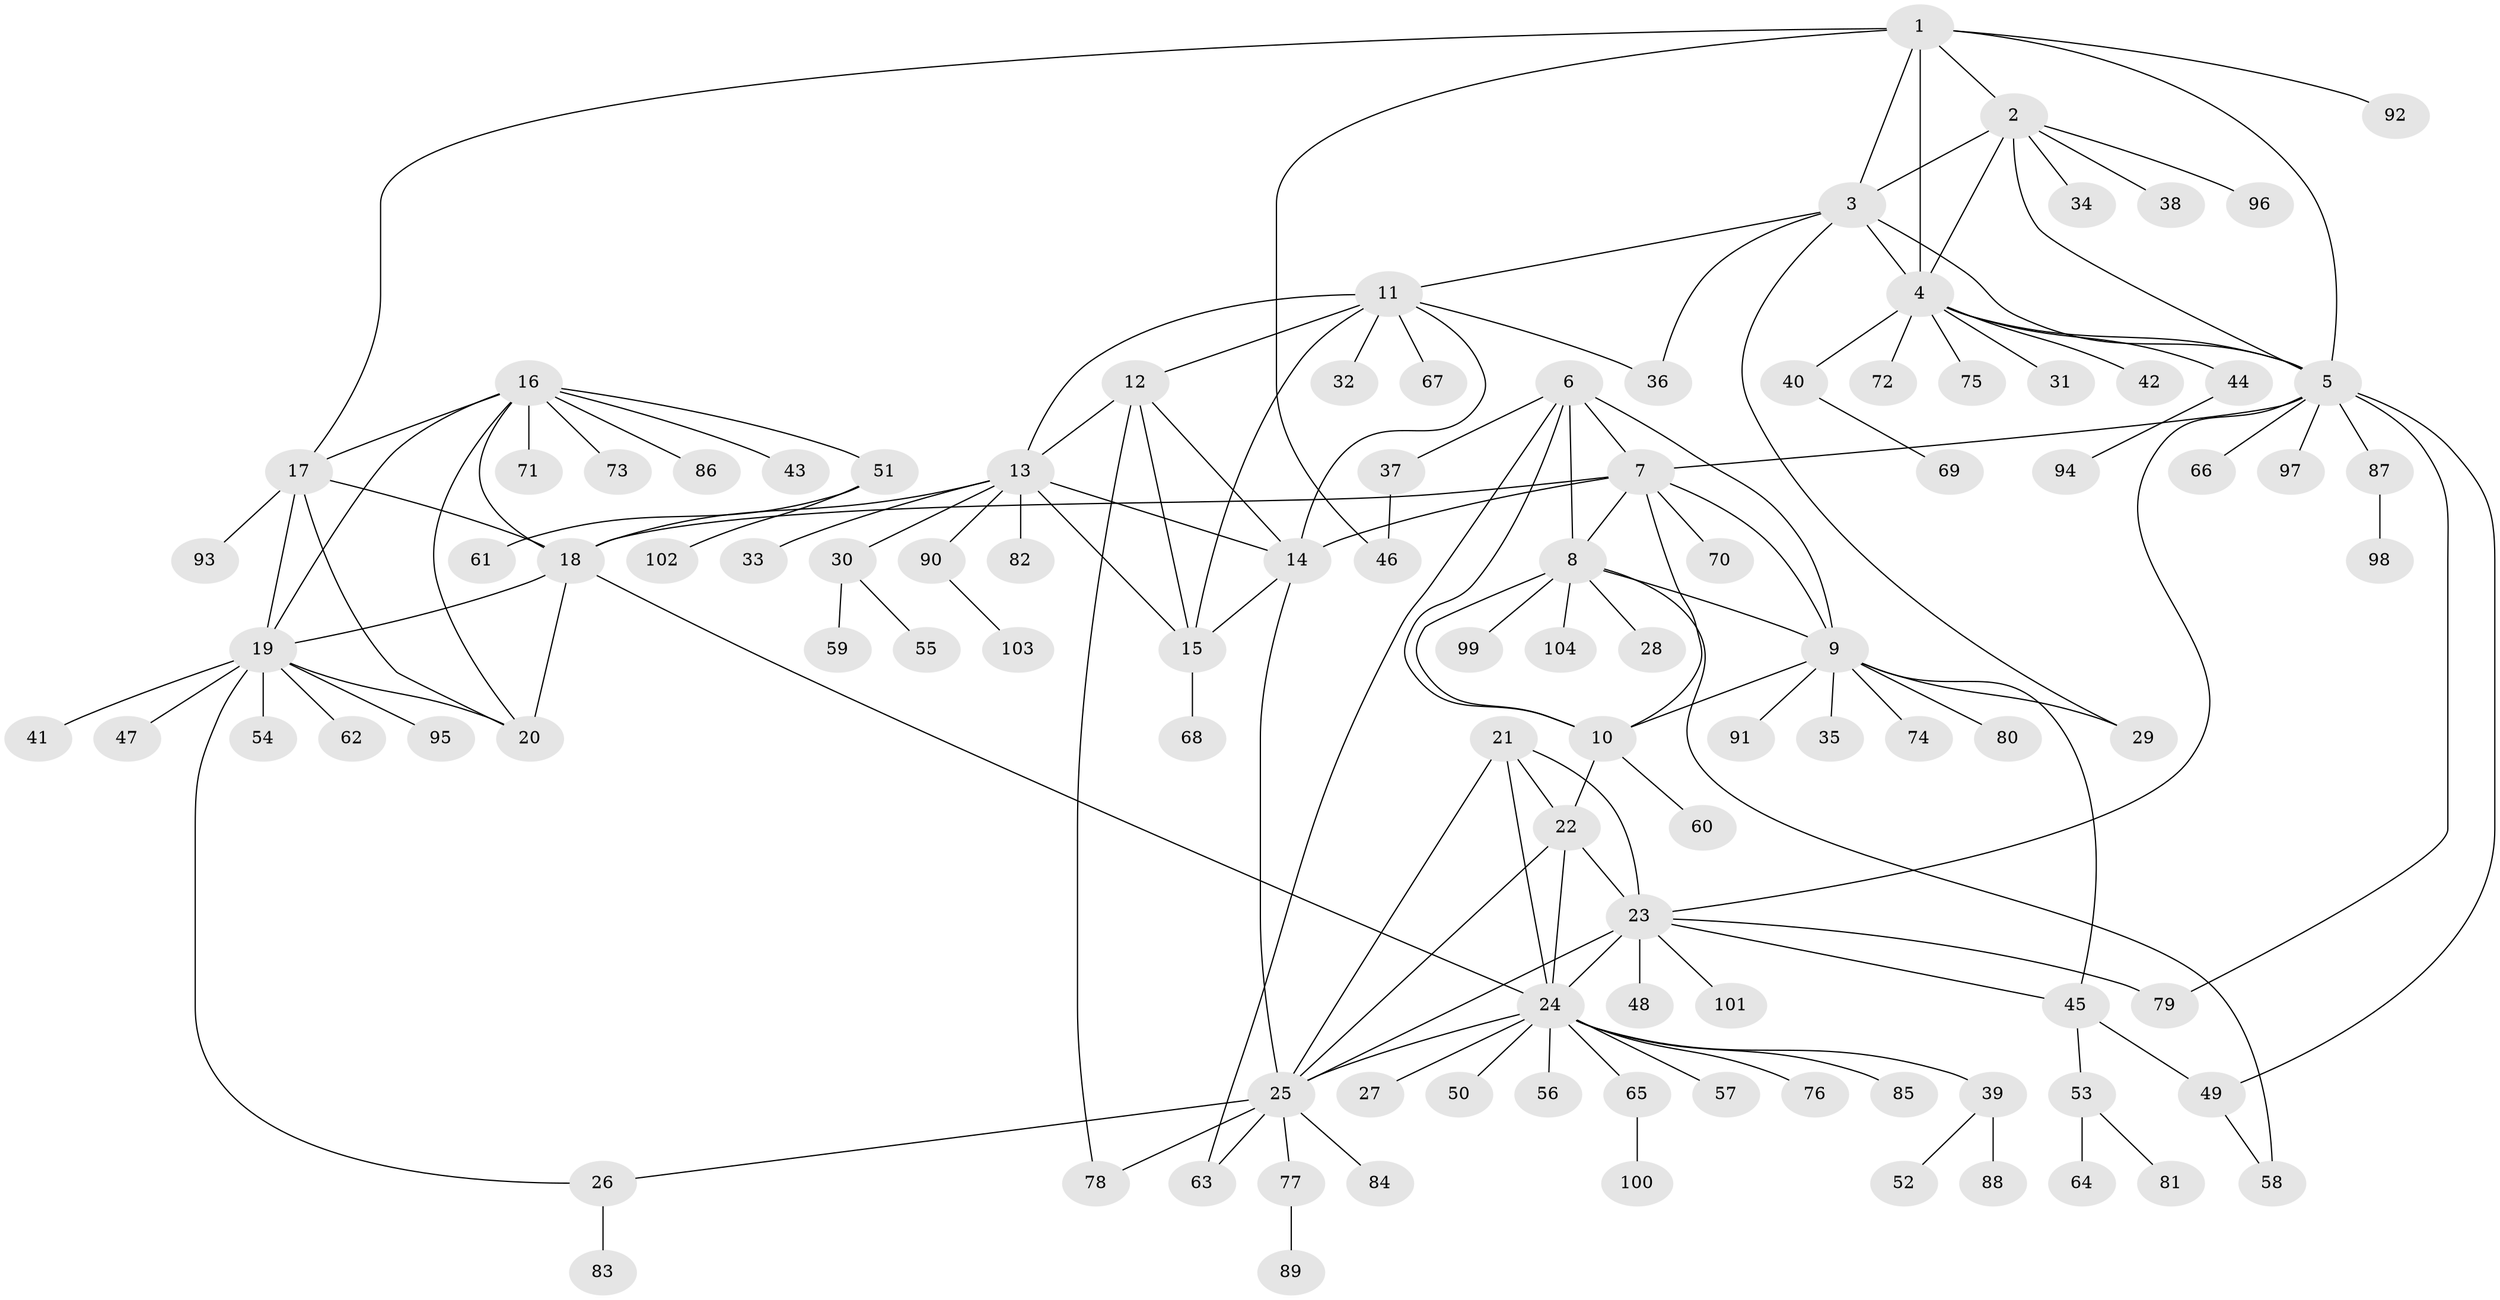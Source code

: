 // coarse degree distribution, {8: 0.0641025641025641, 4: 0.02564102564102564, 15: 0.01282051282051282, 7: 0.05128205128205128, 6: 0.02564102564102564, 3: 0.038461538461538464, 11: 0.01282051282051282, 9: 0.01282051282051282, 2: 0.11538461538461539, 1: 0.6282051282051282, 5: 0.01282051282051282}
// Generated by graph-tools (version 1.1) at 2025/24/03/03/25 07:24:17]
// undirected, 104 vertices, 149 edges
graph export_dot {
graph [start="1"]
  node [color=gray90,style=filled];
  1;
  2;
  3;
  4;
  5;
  6;
  7;
  8;
  9;
  10;
  11;
  12;
  13;
  14;
  15;
  16;
  17;
  18;
  19;
  20;
  21;
  22;
  23;
  24;
  25;
  26;
  27;
  28;
  29;
  30;
  31;
  32;
  33;
  34;
  35;
  36;
  37;
  38;
  39;
  40;
  41;
  42;
  43;
  44;
  45;
  46;
  47;
  48;
  49;
  50;
  51;
  52;
  53;
  54;
  55;
  56;
  57;
  58;
  59;
  60;
  61;
  62;
  63;
  64;
  65;
  66;
  67;
  68;
  69;
  70;
  71;
  72;
  73;
  74;
  75;
  76;
  77;
  78;
  79;
  80;
  81;
  82;
  83;
  84;
  85;
  86;
  87;
  88;
  89;
  90;
  91;
  92;
  93;
  94;
  95;
  96;
  97;
  98;
  99;
  100;
  101;
  102;
  103;
  104;
  1 -- 2;
  1 -- 3;
  1 -- 4;
  1 -- 5;
  1 -- 17;
  1 -- 46;
  1 -- 92;
  2 -- 3;
  2 -- 4;
  2 -- 5;
  2 -- 34;
  2 -- 38;
  2 -- 96;
  3 -- 4;
  3 -- 5;
  3 -- 11;
  3 -- 29;
  3 -- 36;
  4 -- 5;
  4 -- 31;
  4 -- 40;
  4 -- 42;
  4 -- 44;
  4 -- 72;
  4 -- 75;
  5 -- 7;
  5 -- 23;
  5 -- 49;
  5 -- 66;
  5 -- 79;
  5 -- 87;
  5 -- 97;
  6 -- 7;
  6 -- 8;
  6 -- 9;
  6 -- 10;
  6 -- 37;
  6 -- 63;
  7 -- 8;
  7 -- 9;
  7 -- 10;
  7 -- 14;
  7 -- 18;
  7 -- 70;
  8 -- 9;
  8 -- 10;
  8 -- 28;
  8 -- 58;
  8 -- 99;
  8 -- 104;
  9 -- 10;
  9 -- 29;
  9 -- 35;
  9 -- 45;
  9 -- 74;
  9 -- 80;
  9 -- 91;
  10 -- 22;
  10 -- 60;
  11 -- 12;
  11 -- 13;
  11 -- 14;
  11 -- 15;
  11 -- 32;
  11 -- 36;
  11 -- 67;
  12 -- 13;
  12 -- 14;
  12 -- 15;
  12 -- 78;
  13 -- 14;
  13 -- 15;
  13 -- 18;
  13 -- 30;
  13 -- 33;
  13 -- 82;
  13 -- 90;
  14 -- 15;
  14 -- 25;
  15 -- 68;
  16 -- 17;
  16 -- 18;
  16 -- 19;
  16 -- 20;
  16 -- 43;
  16 -- 51;
  16 -- 71;
  16 -- 73;
  16 -- 86;
  17 -- 18;
  17 -- 19;
  17 -- 20;
  17 -- 93;
  18 -- 19;
  18 -- 20;
  18 -- 24;
  19 -- 20;
  19 -- 26;
  19 -- 41;
  19 -- 47;
  19 -- 54;
  19 -- 62;
  19 -- 95;
  21 -- 22;
  21 -- 23;
  21 -- 24;
  21 -- 25;
  22 -- 23;
  22 -- 24;
  22 -- 25;
  23 -- 24;
  23 -- 25;
  23 -- 45;
  23 -- 48;
  23 -- 79;
  23 -- 101;
  24 -- 25;
  24 -- 27;
  24 -- 39;
  24 -- 50;
  24 -- 56;
  24 -- 57;
  24 -- 65;
  24 -- 76;
  24 -- 85;
  25 -- 26;
  25 -- 63;
  25 -- 77;
  25 -- 78;
  25 -- 84;
  26 -- 83;
  30 -- 55;
  30 -- 59;
  37 -- 46;
  39 -- 52;
  39 -- 88;
  40 -- 69;
  44 -- 94;
  45 -- 49;
  45 -- 53;
  49 -- 58;
  51 -- 61;
  51 -- 102;
  53 -- 64;
  53 -- 81;
  65 -- 100;
  77 -- 89;
  87 -- 98;
  90 -- 103;
}
